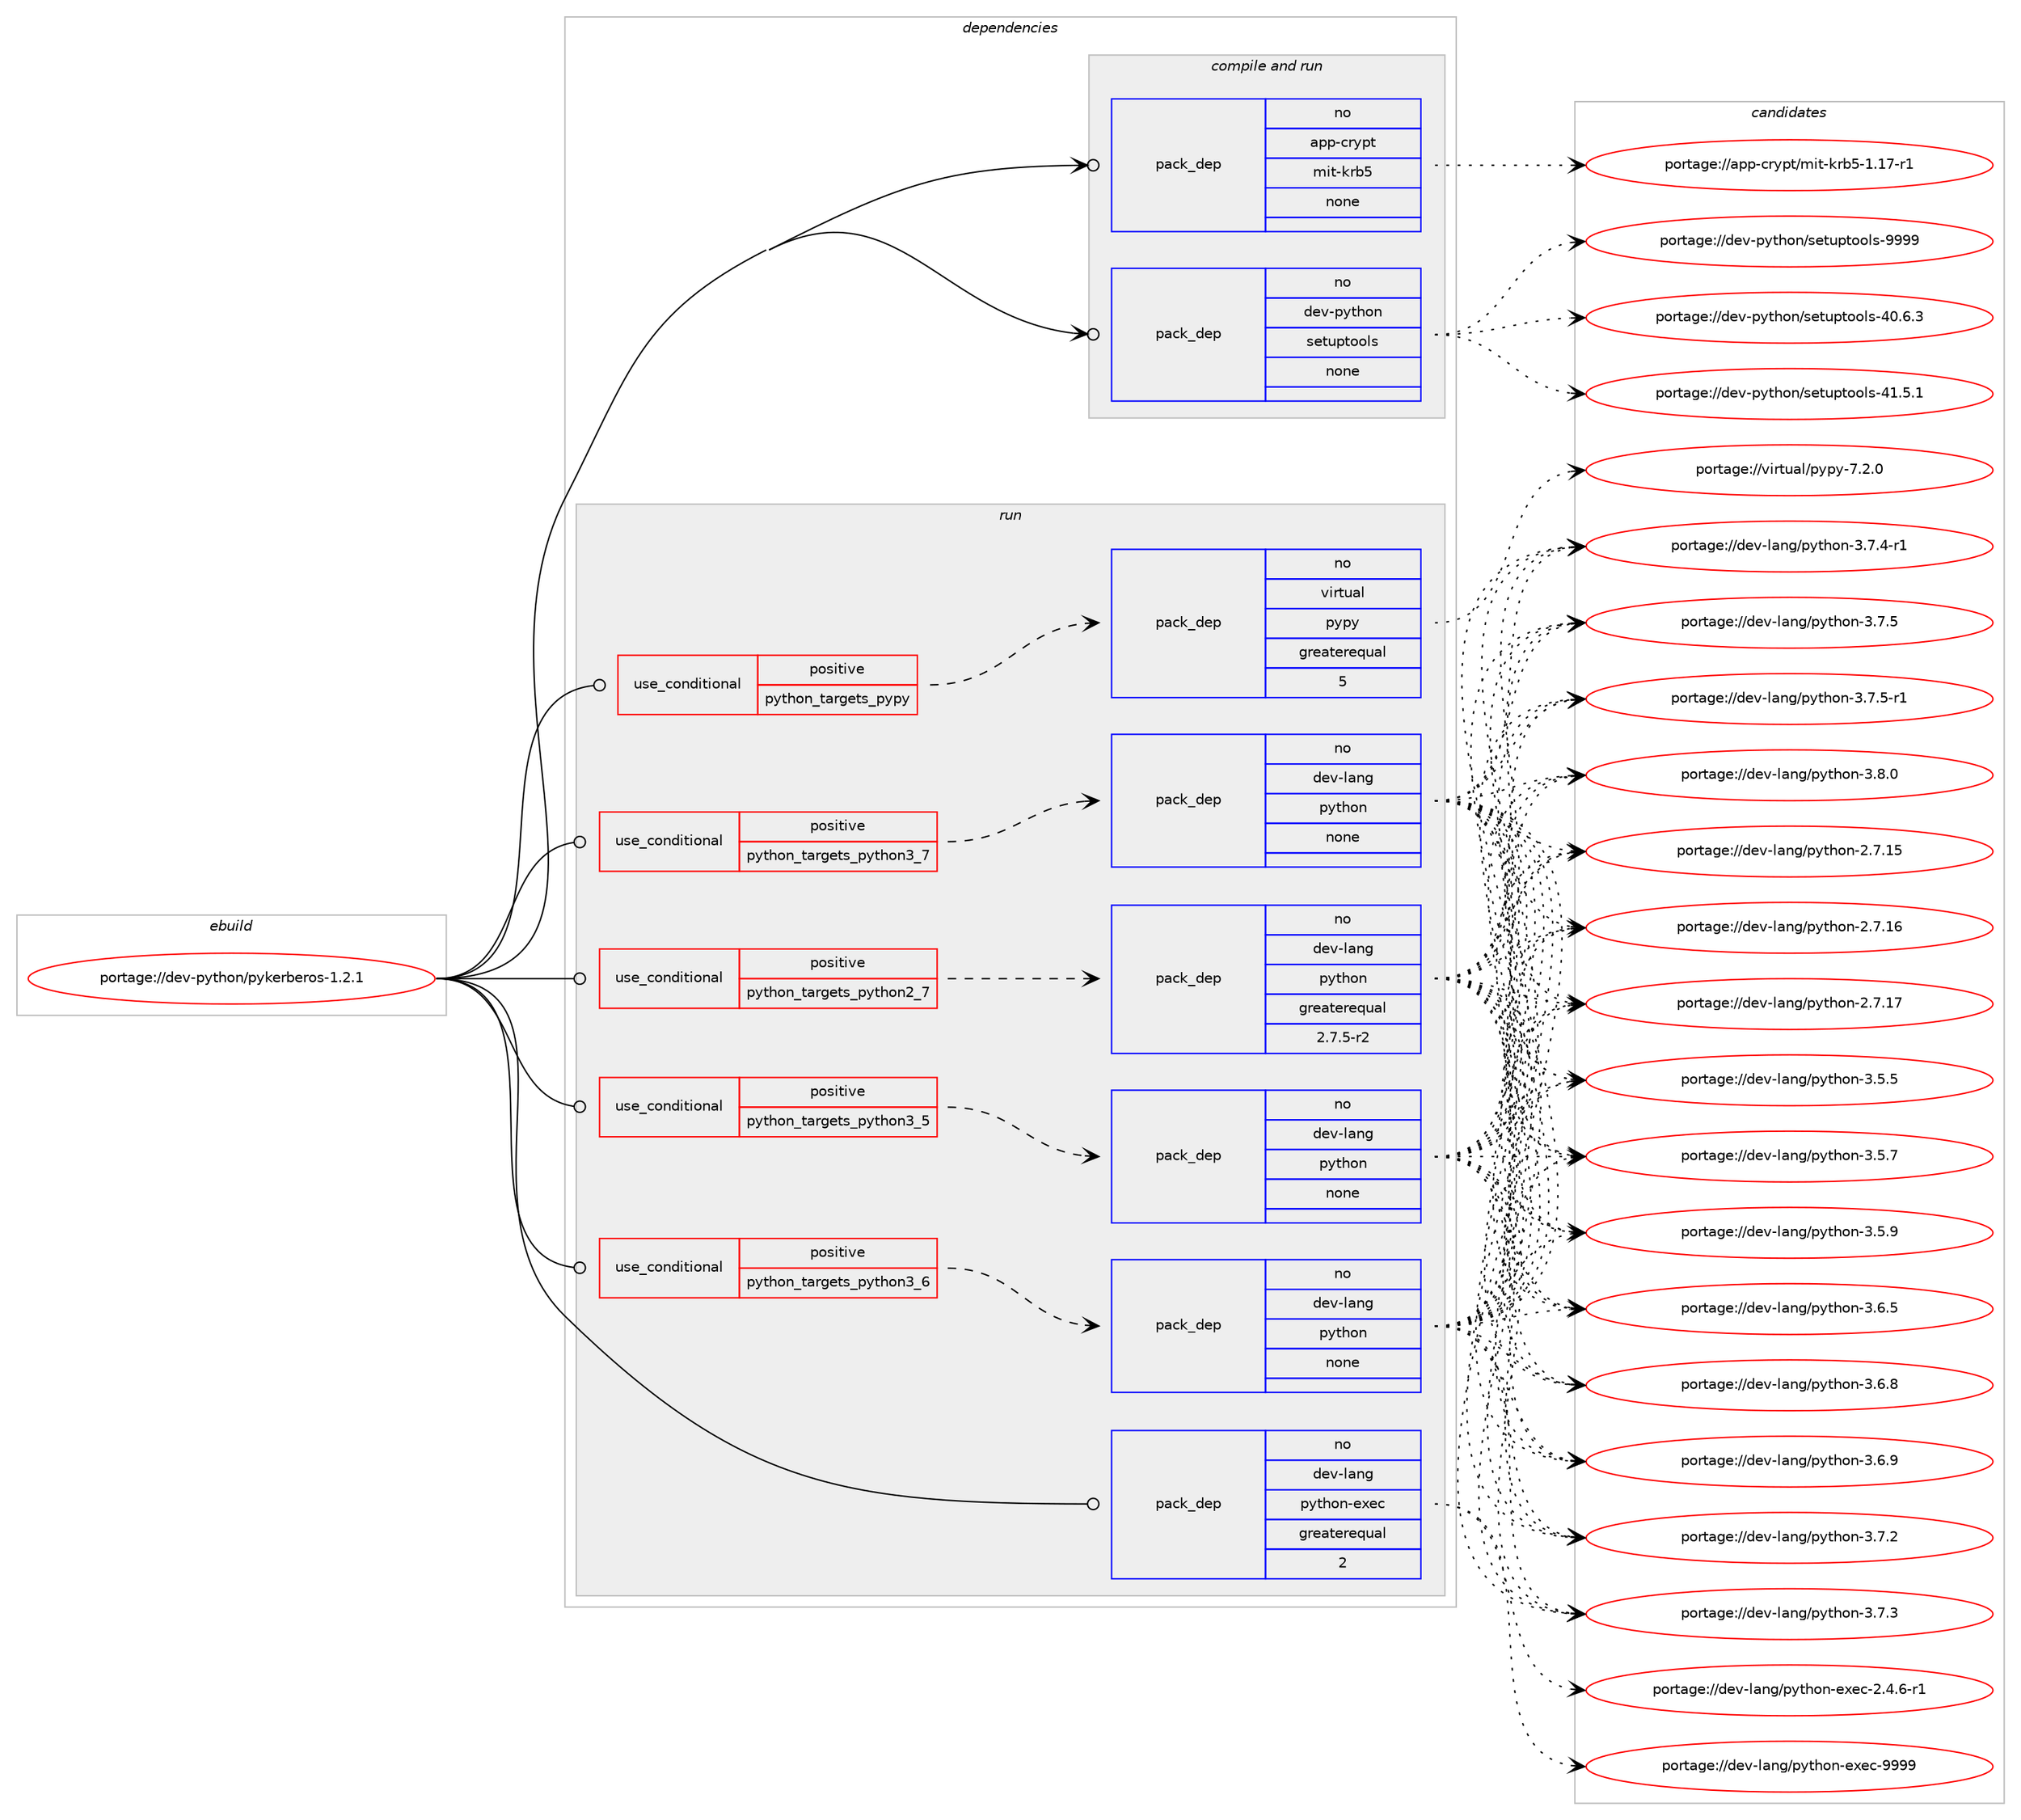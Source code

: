 digraph prolog {

# *************
# Graph options
# *************

newrank=true;
concentrate=true;
compound=true;
graph [rankdir=LR,fontname=Helvetica,fontsize=10,ranksep=1.5];#, ranksep=2.5, nodesep=0.2];
edge  [arrowhead=vee];
node  [fontname=Helvetica,fontsize=10];

# **********
# The ebuild
# **********

subgraph cluster_leftcol {
color=gray;
rank=same;
label=<<i>ebuild</i>>;
id [label="portage://dev-python/pykerberos-1.2.1", color=red, width=4, href="../dev-python/pykerberos-1.2.1.svg"];
}

# ****************
# The dependencies
# ****************

subgraph cluster_midcol {
color=gray;
label=<<i>dependencies</i>>;
subgraph cluster_compile {
fillcolor="#eeeeee";
style=filled;
label=<<i>compile</i>>;
}
subgraph cluster_compileandrun {
fillcolor="#eeeeee";
style=filled;
label=<<i>compile and run</i>>;
subgraph pack122806 {
dependency161602 [label=<<TABLE BORDER="0" CELLBORDER="1" CELLSPACING="0" CELLPADDING="4" WIDTH="220"><TR><TD ROWSPAN="6" CELLPADDING="30">pack_dep</TD></TR><TR><TD WIDTH="110">no</TD></TR><TR><TD>app-crypt</TD></TR><TR><TD>mit-krb5</TD></TR><TR><TD>none</TD></TR><TR><TD></TD></TR></TABLE>>, shape=none, color=blue];
}
id:e -> dependency161602:w [weight=20,style="solid",arrowhead="odotvee"];
subgraph pack122807 {
dependency161603 [label=<<TABLE BORDER="0" CELLBORDER="1" CELLSPACING="0" CELLPADDING="4" WIDTH="220"><TR><TD ROWSPAN="6" CELLPADDING="30">pack_dep</TD></TR><TR><TD WIDTH="110">no</TD></TR><TR><TD>dev-python</TD></TR><TR><TD>setuptools</TD></TR><TR><TD>none</TD></TR><TR><TD></TD></TR></TABLE>>, shape=none, color=blue];
}
id:e -> dependency161603:w [weight=20,style="solid",arrowhead="odotvee"];
}
subgraph cluster_run {
fillcolor="#eeeeee";
style=filled;
label=<<i>run</i>>;
subgraph cond35428 {
dependency161604 [label=<<TABLE BORDER="0" CELLBORDER="1" CELLSPACING="0" CELLPADDING="4"><TR><TD ROWSPAN="3" CELLPADDING="10">use_conditional</TD></TR><TR><TD>positive</TD></TR><TR><TD>python_targets_pypy</TD></TR></TABLE>>, shape=none, color=red];
subgraph pack122808 {
dependency161605 [label=<<TABLE BORDER="0" CELLBORDER="1" CELLSPACING="0" CELLPADDING="4" WIDTH="220"><TR><TD ROWSPAN="6" CELLPADDING="30">pack_dep</TD></TR><TR><TD WIDTH="110">no</TD></TR><TR><TD>virtual</TD></TR><TR><TD>pypy</TD></TR><TR><TD>greaterequal</TD></TR><TR><TD>5</TD></TR></TABLE>>, shape=none, color=blue];
}
dependency161604:e -> dependency161605:w [weight=20,style="dashed",arrowhead="vee"];
}
id:e -> dependency161604:w [weight=20,style="solid",arrowhead="odot"];
subgraph cond35429 {
dependency161606 [label=<<TABLE BORDER="0" CELLBORDER="1" CELLSPACING="0" CELLPADDING="4"><TR><TD ROWSPAN="3" CELLPADDING="10">use_conditional</TD></TR><TR><TD>positive</TD></TR><TR><TD>python_targets_python2_7</TD></TR></TABLE>>, shape=none, color=red];
subgraph pack122809 {
dependency161607 [label=<<TABLE BORDER="0" CELLBORDER="1" CELLSPACING="0" CELLPADDING="4" WIDTH="220"><TR><TD ROWSPAN="6" CELLPADDING="30">pack_dep</TD></TR><TR><TD WIDTH="110">no</TD></TR><TR><TD>dev-lang</TD></TR><TR><TD>python</TD></TR><TR><TD>greaterequal</TD></TR><TR><TD>2.7.5-r2</TD></TR></TABLE>>, shape=none, color=blue];
}
dependency161606:e -> dependency161607:w [weight=20,style="dashed",arrowhead="vee"];
}
id:e -> dependency161606:w [weight=20,style="solid",arrowhead="odot"];
subgraph cond35430 {
dependency161608 [label=<<TABLE BORDER="0" CELLBORDER="1" CELLSPACING="0" CELLPADDING="4"><TR><TD ROWSPAN="3" CELLPADDING="10">use_conditional</TD></TR><TR><TD>positive</TD></TR><TR><TD>python_targets_python3_5</TD></TR></TABLE>>, shape=none, color=red];
subgraph pack122810 {
dependency161609 [label=<<TABLE BORDER="0" CELLBORDER="1" CELLSPACING="0" CELLPADDING="4" WIDTH="220"><TR><TD ROWSPAN="6" CELLPADDING="30">pack_dep</TD></TR><TR><TD WIDTH="110">no</TD></TR><TR><TD>dev-lang</TD></TR><TR><TD>python</TD></TR><TR><TD>none</TD></TR><TR><TD></TD></TR></TABLE>>, shape=none, color=blue];
}
dependency161608:e -> dependency161609:w [weight=20,style="dashed",arrowhead="vee"];
}
id:e -> dependency161608:w [weight=20,style="solid",arrowhead="odot"];
subgraph cond35431 {
dependency161610 [label=<<TABLE BORDER="0" CELLBORDER="1" CELLSPACING="0" CELLPADDING="4"><TR><TD ROWSPAN="3" CELLPADDING="10">use_conditional</TD></TR><TR><TD>positive</TD></TR><TR><TD>python_targets_python3_6</TD></TR></TABLE>>, shape=none, color=red];
subgraph pack122811 {
dependency161611 [label=<<TABLE BORDER="0" CELLBORDER="1" CELLSPACING="0" CELLPADDING="4" WIDTH="220"><TR><TD ROWSPAN="6" CELLPADDING="30">pack_dep</TD></TR><TR><TD WIDTH="110">no</TD></TR><TR><TD>dev-lang</TD></TR><TR><TD>python</TD></TR><TR><TD>none</TD></TR><TR><TD></TD></TR></TABLE>>, shape=none, color=blue];
}
dependency161610:e -> dependency161611:w [weight=20,style="dashed",arrowhead="vee"];
}
id:e -> dependency161610:w [weight=20,style="solid",arrowhead="odot"];
subgraph cond35432 {
dependency161612 [label=<<TABLE BORDER="0" CELLBORDER="1" CELLSPACING="0" CELLPADDING="4"><TR><TD ROWSPAN="3" CELLPADDING="10">use_conditional</TD></TR><TR><TD>positive</TD></TR><TR><TD>python_targets_python3_7</TD></TR></TABLE>>, shape=none, color=red];
subgraph pack122812 {
dependency161613 [label=<<TABLE BORDER="0" CELLBORDER="1" CELLSPACING="0" CELLPADDING="4" WIDTH="220"><TR><TD ROWSPAN="6" CELLPADDING="30">pack_dep</TD></TR><TR><TD WIDTH="110">no</TD></TR><TR><TD>dev-lang</TD></TR><TR><TD>python</TD></TR><TR><TD>none</TD></TR><TR><TD></TD></TR></TABLE>>, shape=none, color=blue];
}
dependency161612:e -> dependency161613:w [weight=20,style="dashed",arrowhead="vee"];
}
id:e -> dependency161612:w [weight=20,style="solid",arrowhead="odot"];
subgraph pack122813 {
dependency161614 [label=<<TABLE BORDER="0" CELLBORDER="1" CELLSPACING="0" CELLPADDING="4" WIDTH="220"><TR><TD ROWSPAN="6" CELLPADDING="30">pack_dep</TD></TR><TR><TD WIDTH="110">no</TD></TR><TR><TD>dev-lang</TD></TR><TR><TD>python-exec</TD></TR><TR><TD>greaterequal</TD></TR><TR><TD>2</TD></TR></TABLE>>, shape=none, color=blue];
}
id:e -> dependency161614:w [weight=20,style="solid",arrowhead="odot"];
}
}

# **************
# The candidates
# **************

subgraph cluster_choices {
rank=same;
color=gray;
label=<<i>candidates</i>>;

subgraph choice122806 {
color=black;
nodesep=1;
choiceportage9711211245991141211121164710910511645107114985345494649554511449 [label="portage://app-crypt/mit-krb5-1.17-r1", color=red, width=4,href="../app-crypt/mit-krb5-1.17-r1.svg"];
dependency161602:e -> choiceportage9711211245991141211121164710910511645107114985345494649554511449:w [style=dotted,weight="100"];
}
subgraph choice122807 {
color=black;
nodesep=1;
choiceportage100101118451121211161041111104711510111611711211611111110811545524846544651 [label="portage://dev-python/setuptools-40.6.3", color=red, width=4,href="../dev-python/setuptools-40.6.3.svg"];
choiceportage100101118451121211161041111104711510111611711211611111110811545524946534649 [label="portage://dev-python/setuptools-41.5.1", color=red, width=4,href="../dev-python/setuptools-41.5.1.svg"];
choiceportage10010111845112121116104111110471151011161171121161111111081154557575757 [label="portage://dev-python/setuptools-9999", color=red, width=4,href="../dev-python/setuptools-9999.svg"];
dependency161603:e -> choiceportage100101118451121211161041111104711510111611711211611111110811545524846544651:w [style=dotted,weight="100"];
dependency161603:e -> choiceportage100101118451121211161041111104711510111611711211611111110811545524946534649:w [style=dotted,weight="100"];
dependency161603:e -> choiceportage10010111845112121116104111110471151011161171121161111111081154557575757:w [style=dotted,weight="100"];
}
subgraph choice122808 {
color=black;
nodesep=1;
choiceportage1181051141161179710847112121112121455546504648 [label="portage://virtual/pypy-7.2.0", color=red, width=4,href="../virtual/pypy-7.2.0.svg"];
dependency161605:e -> choiceportage1181051141161179710847112121112121455546504648:w [style=dotted,weight="100"];
}
subgraph choice122809 {
color=black;
nodesep=1;
choiceportage10010111845108971101034711212111610411111045504655464953 [label="portage://dev-lang/python-2.7.15", color=red, width=4,href="../dev-lang/python-2.7.15.svg"];
choiceportage10010111845108971101034711212111610411111045504655464954 [label="portage://dev-lang/python-2.7.16", color=red, width=4,href="../dev-lang/python-2.7.16.svg"];
choiceportage10010111845108971101034711212111610411111045504655464955 [label="portage://dev-lang/python-2.7.17", color=red, width=4,href="../dev-lang/python-2.7.17.svg"];
choiceportage100101118451089711010347112121116104111110455146534653 [label="portage://dev-lang/python-3.5.5", color=red, width=4,href="../dev-lang/python-3.5.5.svg"];
choiceportage100101118451089711010347112121116104111110455146534655 [label="portage://dev-lang/python-3.5.7", color=red, width=4,href="../dev-lang/python-3.5.7.svg"];
choiceportage100101118451089711010347112121116104111110455146534657 [label="portage://dev-lang/python-3.5.9", color=red, width=4,href="../dev-lang/python-3.5.9.svg"];
choiceportage100101118451089711010347112121116104111110455146544653 [label="portage://dev-lang/python-3.6.5", color=red, width=4,href="../dev-lang/python-3.6.5.svg"];
choiceportage100101118451089711010347112121116104111110455146544656 [label="portage://dev-lang/python-3.6.8", color=red, width=4,href="../dev-lang/python-3.6.8.svg"];
choiceportage100101118451089711010347112121116104111110455146544657 [label="portage://dev-lang/python-3.6.9", color=red, width=4,href="../dev-lang/python-3.6.9.svg"];
choiceportage100101118451089711010347112121116104111110455146554650 [label="portage://dev-lang/python-3.7.2", color=red, width=4,href="../dev-lang/python-3.7.2.svg"];
choiceportage100101118451089711010347112121116104111110455146554651 [label="portage://dev-lang/python-3.7.3", color=red, width=4,href="../dev-lang/python-3.7.3.svg"];
choiceportage1001011184510897110103471121211161041111104551465546524511449 [label="portage://dev-lang/python-3.7.4-r1", color=red, width=4,href="../dev-lang/python-3.7.4-r1.svg"];
choiceportage100101118451089711010347112121116104111110455146554653 [label="portage://dev-lang/python-3.7.5", color=red, width=4,href="../dev-lang/python-3.7.5.svg"];
choiceportage1001011184510897110103471121211161041111104551465546534511449 [label="portage://dev-lang/python-3.7.5-r1", color=red, width=4,href="../dev-lang/python-3.7.5-r1.svg"];
choiceportage100101118451089711010347112121116104111110455146564648 [label="portage://dev-lang/python-3.8.0", color=red, width=4,href="../dev-lang/python-3.8.0.svg"];
dependency161607:e -> choiceportage10010111845108971101034711212111610411111045504655464953:w [style=dotted,weight="100"];
dependency161607:e -> choiceportage10010111845108971101034711212111610411111045504655464954:w [style=dotted,weight="100"];
dependency161607:e -> choiceportage10010111845108971101034711212111610411111045504655464955:w [style=dotted,weight="100"];
dependency161607:e -> choiceportage100101118451089711010347112121116104111110455146534653:w [style=dotted,weight="100"];
dependency161607:e -> choiceportage100101118451089711010347112121116104111110455146534655:w [style=dotted,weight="100"];
dependency161607:e -> choiceportage100101118451089711010347112121116104111110455146534657:w [style=dotted,weight="100"];
dependency161607:e -> choiceportage100101118451089711010347112121116104111110455146544653:w [style=dotted,weight="100"];
dependency161607:e -> choiceportage100101118451089711010347112121116104111110455146544656:w [style=dotted,weight="100"];
dependency161607:e -> choiceportage100101118451089711010347112121116104111110455146544657:w [style=dotted,weight="100"];
dependency161607:e -> choiceportage100101118451089711010347112121116104111110455146554650:w [style=dotted,weight="100"];
dependency161607:e -> choiceportage100101118451089711010347112121116104111110455146554651:w [style=dotted,weight="100"];
dependency161607:e -> choiceportage1001011184510897110103471121211161041111104551465546524511449:w [style=dotted,weight="100"];
dependency161607:e -> choiceportage100101118451089711010347112121116104111110455146554653:w [style=dotted,weight="100"];
dependency161607:e -> choiceportage1001011184510897110103471121211161041111104551465546534511449:w [style=dotted,weight="100"];
dependency161607:e -> choiceportage100101118451089711010347112121116104111110455146564648:w [style=dotted,weight="100"];
}
subgraph choice122810 {
color=black;
nodesep=1;
choiceportage10010111845108971101034711212111610411111045504655464953 [label="portage://dev-lang/python-2.7.15", color=red, width=4,href="../dev-lang/python-2.7.15.svg"];
choiceportage10010111845108971101034711212111610411111045504655464954 [label="portage://dev-lang/python-2.7.16", color=red, width=4,href="../dev-lang/python-2.7.16.svg"];
choiceportage10010111845108971101034711212111610411111045504655464955 [label="portage://dev-lang/python-2.7.17", color=red, width=4,href="../dev-lang/python-2.7.17.svg"];
choiceportage100101118451089711010347112121116104111110455146534653 [label="portage://dev-lang/python-3.5.5", color=red, width=4,href="../dev-lang/python-3.5.5.svg"];
choiceportage100101118451089711010347112121116104111110455146534655 [label="portage://dev-lang/python-3.5.7", color=red, width=4,href="../dev-lang/python-3.5.7.svg"];
choiceportage100101118451089711010347112121116104111110455146534657 [label="portage://dev-lang/python-3.5.9", color=red, width=4,href="../dev-lang/python-3.5.9.svg"];
choiceportage100101118451089711010347112121116104111110455146544653 [label="portage://dev-lang/python-3.6.5", color=red, width=4,href="../dev-lang/python-3.6.5.svg"];
choiceportage100101118451089711010347112121116104111110455146544656 [label="portage://dev-lang/python-3.6.8", color=red, width=4,href="../dev-lang/python-3.6.8.svg"];
choiceportage100101118451089711010347112121116104111110455146544657 [label="portage://dev-lang/python-3.6.9", color=red, width=4,href="../dev-lang/python-3.6.9.svg"];
choiceportage100101118451089711010347112121116104111110455146554650 [label="portage://dev-lang/python-3.7.2", color=red, width=4,href="../dev-lang/python-3.7.2.svg"];
choiceportage100101118451089711010347112121116104111110455146554651 [label="portage://dev-lang/python-3.7.3", color=red, width=4,href="../dev-lang/python-3.7.3.svg"];
choiceportage1001011184510897110103471121211161041111104551465546524511449 [label="portage://dev-lang/python-3.7.4-r1", color=red, width=4,href="../dev-lang/python-3.7.4-r1.svg"];
choiceportage100101118451089711010347112121116104111110455146554653 [label="portage://dev-lang/python-3.7.5", color=red, width=4,href="../dev-lang/python-3.7.5.svg"];
choiceportage1001011184510897110103471121211161041111104551465546534511449 [label="portage://dev-lang/python-3.7.5-r1", color=red, width=4,href="../dev-lang/python-3.7.5-r1.svg"];
choiceportage100101118451089711010347112121116104111110455146564648 [label="portage://dev-lang/python-3.8.0", color=red, width=4,href="../dev-lang/python-3.8.0.svg"];
dependency161609:e -> choiceportage10010111845108971101034711212111610411111045504655464953:w [style=dotted,weight="100"];
dependency161609:e -> choiceportage10010111845108971101034711212111610411111045504655464954:w [style=dotted,weight="100"];
dependency161609:e -> choiceportage10010111845108971101034711212111610411111045504655464955:w [style=dotted,weight="100"];
dependency161609:e -> choiceportage100101118451089711010347112121116104111110455146534653:w [style=dotted,weight="100"];
dependency161609:e -> choiceportage100101118451089711010347112121116104111110455146534655:w [style=dotted,weight="100"];
dependency161609:e -> choiceportage100101118451089711010347112121116104111110455146534657:w [style=dotted,weight="100"];
dependency161609:e -> choiceportage100101118451089711010347112121116104111110455146544653:w [style=dotted,weight="100"];
dependency161609:e -> choiceportage100101118451089711010347112121116104111110455146544656:w [style=dotted,weight="100"];
dependency161609:e -> choiceportage100101118451089711010347112121116104111110455146544657:w [style=dotted,weight="100"];
dependency161609:e -> choiceportage100101118451089711010347112121116104111110455146554650:w [style=dotted,weight="100"];
dependency161609:e -> choiceportage100101118451089711010347112121116104111110455146554651:w [style=dotted,weight="100"];
dependency161609:e -> choiceportage1001011184510897110103471121211161041111104551465546524511449:w [style=dotted,weight="100"];
dependency161609:e -> choiceportage100101118451089711010347112121116104111110455146554653:w [style=dotted,weight="100"];
dependency161609:e -> choiceportage1001011184510897110103471121211161041111104551465546534511449:w [style=dotted,weight="100"];
dependency161609:e -> choiceportage100101118451089711010347112121116104111110455146564648:w [style=dotted,weight="100"];
}
subgraph choice122811 {
color=black;
nodesep=1;
choiceportage10010111845108971101034711212111610411111045504655464953 [label="portage://dev-lang/python-2.7.15", color=red, width=4,href="../dev-lang/python-2.7.15.svg"];
choiceportage10010111845108971101034711212111610411111045504655464954 [label="portage://dev-lang/python-2.7.16", color=red, width=4,href="../dev-lang/python-2.7.16.svg"];
choiceportage10010111845108971101034711212111610411111045504655464955 [label="portage://dev-lang/python-2.7.17", color=red, width=4,href="../dev-lang/python-2.7.17.svg"];
choiceportage100101118451089711010347112121116104111110455146534653 [label="portage://dev-lang/python-3.5.5", color=red, width=4,href="../dev-lang/python-3.5.5.svg"];
choiceportage100101118451089711010347112121116104111110455146534655 [label="portage://dev-lang/python-3.5.7", color=red, width=4,href="../dev-lang/python-3.5.7.svg"];
choiceportage100101118451089711010347112121116104111110455146534657 [label="portage://dev-lang/python-3.5.9", color=red, width=4,href="../dev-lang/python-3.5.9.svg"];
choiceportage100101118451089711010347112121116104111110455146544653 [label="portage://dev-lang/python-3.6.5", color=red, width=4,href="../dev-lang/python-3.6.5.svg"];
choiceportage100101118451089711010347112121116104111110455146544656 [label="portage://dev-lang/python-3.6.8", color=red, width=4,href="../dev-lang/python-3.6.8.svg"];
choiceportage100101118451089711010347112121116104111110455146544657 [label="portage://dev-lang/python-3.6.9", color=red, width=4,href="../dev-lang/python-3.6.9.svg"];
choiceportage100101118451089711010347112121116104111110455146554650 [label="portage://dev-lang/python-3.7.2", color=red, width=4,href="../dev-lang/python-3.7.2.svg"];
choiceportage100101118451089711010347112121116104111110455146554651 [label="portage://dev-lang/python-3.7.3", color=red, width=4,href="../dev-lang/python-3.7.3.svg"];
choiceportage1001011184510897110103471121211161041111104551465546524511449 [label="portage://dev-lang/python-3.7.4-r1", color=red, width=4,href="../dev-lang/python-3.7.4-r1.svg"];
choiceportage100101118451089711010347112121116104111110455146554653 [label="portage://dev-lang/python-3.7.5", color=red, width=4,href="../dev-lang/python-3.7.5.svg"];
choiceportage1001011184510897110103471121211161041111104551465546534511449 [label="portage://dev-lang/python-3.7.5-r1", color=red, width=4,href="../dev-lang/python-3.7.5-r1.svg"];
choiceportage100101118451089711010347112121116104111110455146564648 [label="portage://dev-lang/python-3.8.0", color=red, width=4,href="../dev-lang/python-3.8.0.svg"];
dependency161611:e -> choiceportage10010111845108971101034711212111610411111045504655464953:w [style=dotted,weight="100"];
dependency161611:e -> choiceportage10010111845108971101034711212111610411111045504655464954:w [style=dotted,weight="100"];
dependency161611:e -> choiceportage10010111845108971101034711212111610411111045504655464955:w [style=dotted,weight="100"];
dependency161611:e -> choiceportage100101118451089711010347112121116104111110455146534653:w [style=dotted,weight="100"];
dependency161611:e -> choiceportage100101118451089711010347112121116104111110455146534655:w [style=dotted,weight="100"];
dependency161611:e -> choiceportage100101118451089711010347112121116104111110455146534657:w [style=dotted,weight="100"];
dependency161611:e -> choiceportage100101118451089711010347112121116104111110455146544653:w [style=dotted,weight="100"];
dependency161611:e -> choiceportage100101118451089711010347112121116104111110455146544656:w [style=dotted,weight="100"];
dependency161611:e -> choiceportage100101118451089711010347112121116104111110455146544657:w [style=dotted,weight="100"];
dependency161611:e -> choiceportage100101118451089711010347112121116104111110455146554650:w [style=dotted,weight="100"];
dependency161611:e -> choiceportage100101118451089711010347112121116104111110455146554651:w [style=dotted,weight="100"];
dependency161611:e -> choiceportage1001011184510897110103471121211161041111104551465546524511449:w [style=dotted,weight="100"];
dependency161611:e -> choiceportage100101118451089711010347112121116104111110455146554653:w [style=dotted,weight="100"];
dependency161611:e -> choiceportage1001011184510897110103471121211161041111104551465546534511449:w [style=dotted,weight="100"];
dependency161611:e -> choiceportage100101118451089711010347112121116104111110455146564648:w [style=dotted,weight="100"];
}
subgraph choice122812 {
color=black;
nodesep=1;
choiceportage10010111845108971101034711212111610411111045504655464953 [label="portage://dev-lang/python-2.7.15", color=red, width=4,href="../dev-lang/python-2.7.15.svg"];
choiceportage10010111845108971101034711212111610411111045504655464954 [label="portage://dev-lang/python-2.7.16", color=red, width=4,href="../dev-lang/python-2.7.16.svg"];
choiceportage10010111845108971101034711212111610411111045504655464955 [label="portage://dev-lang/python-2.7.17", color=red, width=4,href="../dev-lang/python-2.7.17.svg"];
choiceportage100101118451089711010347112121116104111110455146534653 [label="portage://dev-lang/python-3.5.5", color=red, width=4,href="../dev-lang/python-3.5.5.svg"];
choiceportage100101118451089711010347112121116104111110455146534655 [label="portage://dev-lang/python-3.5.7", color=red, width=4,href="../dev-lang/python-3.5.7.svg"];
choiceportage100101118451089711010347112121116104111110455146534657 [label="portage://dev-lang/python-3.5.9", color=red, width=4,href="../dev-lang/python-3.5.9.svg"];
choiceportage100101118451089711010347112121116104111110455146544653 [label="portage://dev-lang/python-3.6.5", color=red, width=4,href="../dev-lang/python-3.6.5.svg"];
choiceportage100101118451089711010347112121116104111110455146544656 [label="portage://dev-lang/python-3.6.8", color=red, width=4,href="../dev-lang/python-3.6.8.svg"];
choiceportage100101118451089711010347112121116104111110455146544657 [label="portage://dev-lang/python-3.6.9", color=red, width=4,href="../dev-lang/python-3.6.9.svg"];
choiceportage100101118451089711010347112121116104111110455146554650 [label="portage://dev-lang/python-3.7.2", color=red, width=4,href="../dev-lang/python-3.7.2.svg"];
choiceportage100101118451089711010347112121116104111110455146554651 [label="portage://dev-lang/python-3.7.3", color=red, width=4,href="../dev-lang/python-3.7.3.svg"];
choiceportage1001011184510897110103471121211161041111104551465546524511449 [label="portage://dev-lang/python-3.7.4-r1", color=red, width=4,href="../dev-lang/python-3.7.4-r1.svg"];
choiceportage100101118451089711010347112121116104111110455146554653 [label="portage://dev-lang/python-3.7.5", color=red, width=4,href="../dev-lang/python-3.7.5.svg"];
choiceportage1001011184510897110103471121211161041111104551465546534511449 [label="portage://dev-lang/python-3.7.5-r1", color=red, width=4,href="../dev-lang/python-3.7.5-r1.svg"];
choiceportage100101118451089711010347112121116104111110455146564648 [label="portage://dev-lang/python-3.8.0", color=red, width=4,href="../dev-lang/python-3.8.0.svg"];
dependency161613:e -> choiceportage10010111845108971101034711212111610411111045504655464953:w [style=dotted,weight="100"];
dependency161613:e -> choiceportage10010111845108971101034711212111610411111045504655464954:w [style=dotted,weight="100"];
dependency161613:e -> choiceportage10010111845108971101034711212111610411111045504655464955:w [style=dotted,weight="100"];
dependency161613:e -> choiceportage100101118451089711010347112121116104111110455146534653:w [style=dotted,weight="100"];
dependency161613:e -> choiceportage100101118451089711010347112121116104111110455146534655:w [style=dotted,weight="100"];
dependency161613:e -> choiceportage100101118451089711010347112121116104111110455146534657:w [style=dotted,weight="100"];
dependency161613:e -> choiceportage100101118451089711010347112121116104111110455146544653:w [style=dotted,weight="100"];
dependency161613:e -> choiceportage100101118451089711010347112121116104111110455146544656:w [style=dotted,weight="100"];
dependency161613:e -> choiceportage100101118451089711010347112121116104111110455146544657:w [style=dotted,weight="100"];
dependency161613:e -> choiceportage100101118451089711010347112121116104111110455146554650:w [style=dotted,weight="100"];
dependency161613:e -> choiceportage100101118451089711010347112121116104111110455146554651:w [style=dotted,weight="100"];
dependency161613:e -> choiceportage1001011184510897110103471121211161041111104551465546524511449:w [style=dotted,weight="100"];
dependency161613:e -> choiceportage100101118451089711010347112121116104111110455146554653:w [style=dotted,weight="100"];
dependency161613:e -> choiceportage1001011184510897110103471121211161041111104551465546534511449:w [style=dotted,weight="100"];
dependency161613:e -> choiceportage100101118451089711010347112121116104111110455146564648:w [style=dotted,weight="100"];
}
subgraph choice122813 {
color=black;
nodesep=1;
choiceportage10010111845108971101034711212111610411111045101120101994550465246544511449 [label="portage://dev-lang/python-exec-2.4.6-r1", color=red, width=4,href="../dev-lang/python-exec-2.4.6-r1.svg"];
choiceportage10010111845108971101034711212111610411111045101120101994557575757 [label="portage://dev-lang/python-exec-9999", color=red, width=4,href="../dev-lang/python-exec-9999.svg"];
dependency161614:e -> choiceportage10010111845108971101034711212111610411111045101120101994550465246544511449:w [style=dotted,weight="100"];
dependency161614:e -> choiceportage10010111845108971101034711212111610411111045101120101994557575757:w [style=dotted,weight="100"];
}
}

}
